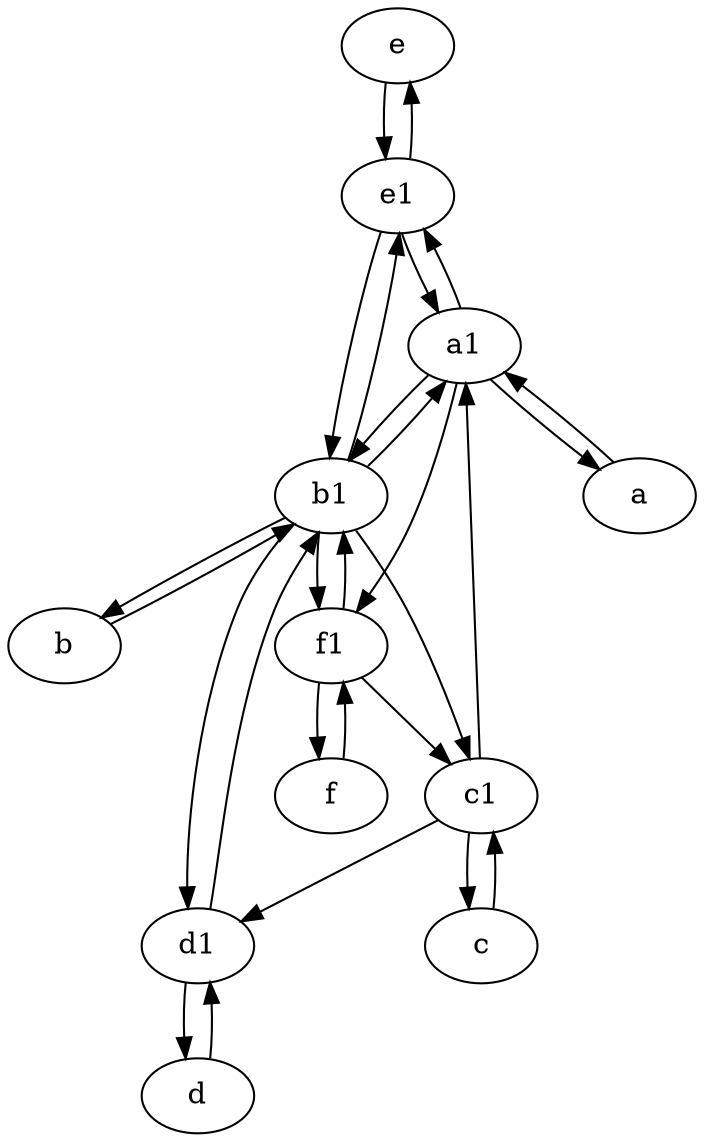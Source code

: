 digraph  {
	e [pos="30,50!"];
	e1 [pos="25,45!"];
	d [pos="20,30!"];
	d1 [pos="25,30!"];
	b1 [pos="45,20!"];
	f [pos="15,45!"];
	f1;
	a1 [pos="40,15!"];
	b [pos="50,20!"];
	a [pos="40,10!"];
	c1 [pos="30,15!"];
	c [pos="20,10!"];
	c -> c1;
	b1 -> d1;
	b -> b1;
	d1 -> b1;
	f1 -> b1;
	b1 -> b;
	b1 -> e1;
	c1 -> c;
	f1 -> f;
	d -> d1;
	f -> f1;
	a1 -> f1;
	b1 -> a1;
	c1 -> a1;
	b1 -> c1;
	d1 -> d;
	a1 -> e1;
	a1 -> a;
	f1 -> c1;
	a -> a1;
	c1 -> d1;
	a1 -> b1;
	b1 -> f1;
	e1 -> e;
	e1 -> b1;
	e1 -> a1;
	e -> e1;

	}